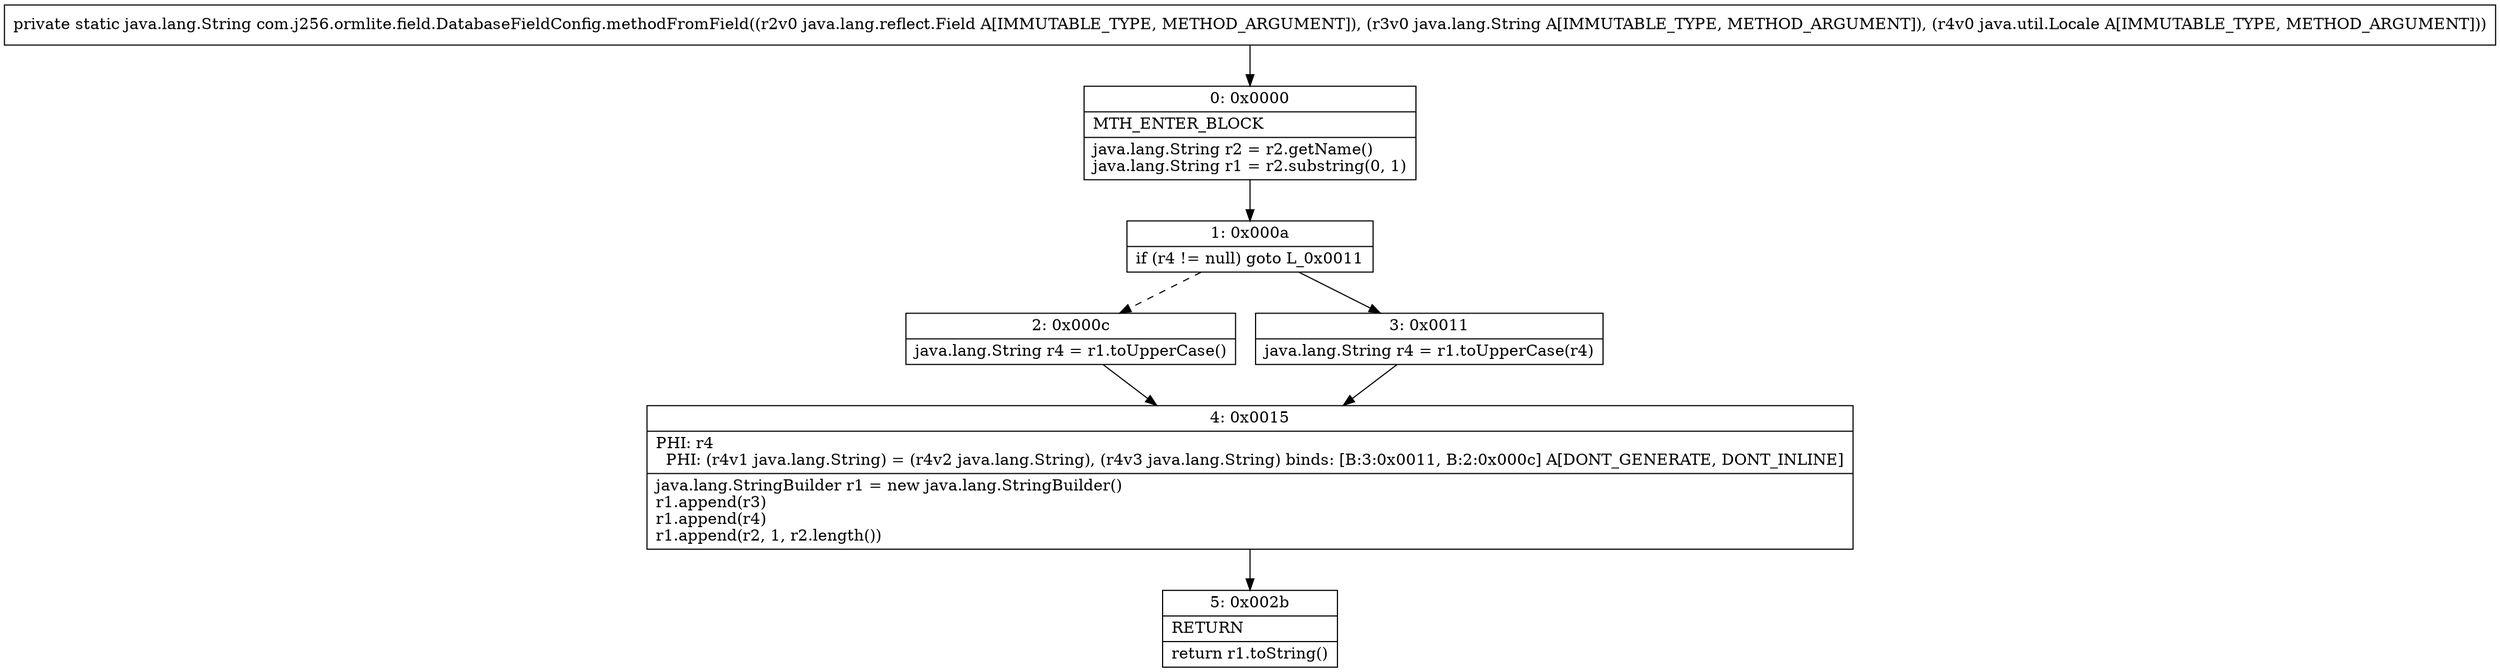 digraph "CFG forcom.j256.ormlite.field.DatabaseFieldConfig.methodFromField(Ljava\/lang\/reflect\/Field;Ljava\/lang\/String;Ljava\/util\/Locale;)Ljava\/lang\/String;" {
Node_0 [shape=record,label="{0\:\ 0x0000|MTH_ENTER_BLOCK\l|java.lang.String r2 = r2.getName()\ljava.lang.String r1 = r2.substring(0, 1)\l}"];
Node_1 [shape=record,label="{1\:\ 0x000a|if (r4 != null) goto L_0x0011\l}"];
Node_2 [shape=record,label="{2\:\ 0x000c|java.lang.String r4 = r1.toUpperCase()\l}"];
Node_3 [shape=record,label="{3\:\ 0x0011|java.lang.String r4 = r1.toUpperCase(r4)\l}"];
Node_4 [shape=record,label="{4\:\ 0x0015|PHI: r4 \l  PHI: (r4v1 java.lang.String) = (r4v2 java.lang.String), (r4v3 java.lang.String) binds: [B:3:0x0011, B:2:0x000c] A[DONT_GENERATE, DONT_INLINE]\l|java.lang.StringBuilder r1 = new java.lang.StringBuilder()\lr1.append(r3)\lr1.append(r4)\lr1.append(r2, 1, r2.length())\l}"];
Node_5 [shape=record,label="{5\:\ 0x002b|RETURN\l|return r1.toString()\l}"];
MethodNode[shape=record,label="{private static java.lang.String com.j256.ormlite.field.DatabaseFieldConfig.methodFromField((r2v0 java.lang.reflect.Field A[IMMUTABLE_TYPE, METHOD_ARGUMENT]), (r3v0 java.lang.String A[IMMUTABLE_TYPE, METHOD_ARGUMENT]), (r4v0 java.util.Locale A[IMMUTABLE_TYPE, METHOD_ARGUMENT])) }"];
MethodNode -> Node_0;
Node_0 -> Node_1;
Node_1 -> Node_2[style=dashed];
Node_1 -> Node_3;
Node_2 -> Node_4;
Node_3 -> Node_4;
Node_4 -> Node_5;
}

